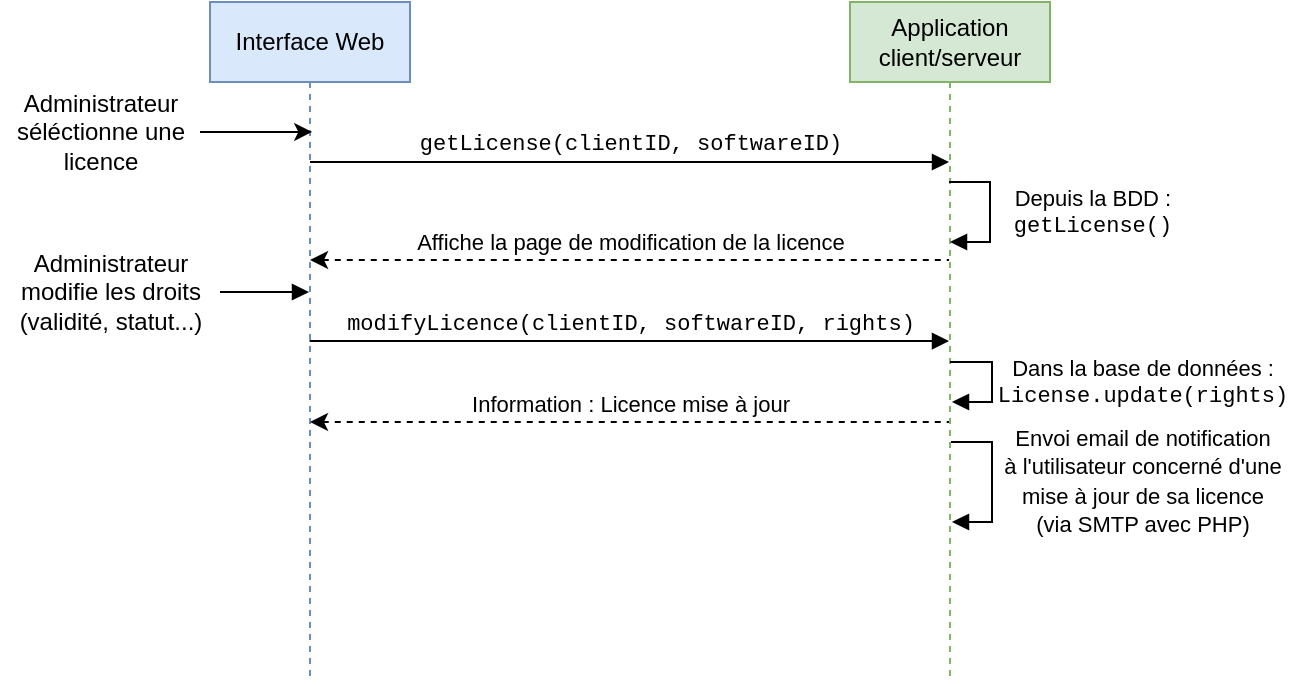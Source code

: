 <mxfile version="15.9.4" type="device"><diagram id="-8dWaaFzq-g_HXFZ4Dxi" name="Page-1"><mxGraphModel dx="813" dy="439" grid="1" gridSize="10" guides="1" tooltips="1" connect="1" arrows="1" fold="1" page="1" pageScale="1" pageWidth="827" pageHeight="1169" math="0" shadow="0"><root><mxCell id="0"/><mxCell id="1" parent="0"/><mxCell id="QlFLw1PHINP2Wm5eOb3S-1" value="Interface Web" style="shape=umlLifeline;perimeter=lifelinePerimeter;whiteSpace=wrap;html=1;container=1;collapsible=0;recursiveResize=0;outlineConnect=0;fillColor=#dae8fc;strokeColor=#6c8ebf;" vertex="1" parent="1"><mxGeometry x="185" y="60" width="100" height="340" as="geometry"/></mxCell><mxCell id="QlFLw1PHINP2Wm5eOb3S-2" value="modifyLicence(clientID, softwareID, rights)" style="html=1;verticalAlign=bottom;endArrow=block;rounded=0;fontFamily=Courier New;startArrow=none;startFill=0;endFill=1;" edge="1" parent="QlFLw1PHINP2Wm5eOb3S-1"><mxGeometry width="80" relative="1" as="geometry"><mxPoint x="49.81" y="169.52" as="sourcePoint"/><mxPoint x="369.5" y="169.52" as="targetPoint"/><Array as="points"><mxPoint x="110" y="169.52"/><mxPoint x="270" y="169.52"/></Array></mxGeometry></mxCell><mxCell id="QlFLw1PHINP2Wm5eOb3S-3" value="&lt;div&gt;Application&lt;/div&gt;&lt;div&gt;client/serveur&lt;/div&gt;" style="shape=umlLifeline;perimeter=lifelinePerimeter;whiteSpace=wrap;html=1;container=1;collapsible=0;recursiveResize=0;outlineConnect=0;fillColor=#d5e8d4;strokeColor=#82b366;" vertex="1" parent="1"><mxGeometry x="505" y="60" width="100" height="340" as="geometry"/></mxCell><mxCell id="QlFLw1PHINP2Wm5eOb3S-4" value="&lt;div&gt;&lt;font face=&quot;Helvetica&quot;&gt;Depuis la BDD :&lt;/font&gt;&lt;/div&gt;&lt;div&gt;getLicense()&lt;br&gt;&lt;/div&gt;" style="edgeStyle=orthogonalEdgeStyle;html=1;align=center;spacingLeft=2;endArrow=block;rounded=0;fontFamily=Courier New;" edge="1" parent="QlFLw1PHINP2Wm5eOb3S-3"><mxGeometry x="0.008" y="50" relative="1" as="geometry"><mxPoint x="49.5" y="90" as="sourcePoint"/><Array as="points"><mxPoint x="70" y="90"/><mxPoint x="70" y="120"/><mxPoint x="50" y="120"/></Array><mxPoint x="50" y="120" as="targetPoint"/><mxPoint as="offset"/></mxGeometry></mxCell><mxCell id="QlFLw1PHINP2Wm5eOb3S-5" value="&lt;div&gt;&lt;font face=&quot;Helvetica&quot;&gt;Envoi email de notification&lt;/font&gt;&lt;/div&gt;&lt;div&gt;&lt;font face=&quot;Helvetica&quot;&gt;à l'utilisateur concerné d'une&lt;/font&gt;&lt;/div&gt;&lt;div&gt;&lt;font face=&quot;Helvetica&quot;&gt;mise à jour de sa licence&lt;br&gt;&lt;/font&gt;&lt;/div&gt;&lt;div&gt;&lt;font face=&quot;Helvetica&quot;&gt;(via SMTP avec PHP)&lt;br&gt;&lt;/font&gt;&lt;/div&gt;" style="edgeStyle=orthogonalEdgeStyle;html=1;align=center;spacingLeft=2;endArrow=block;rounded=0;fontFamily=Courier New;" edge="1" parent="QlFLw1PHINP2Wm5eOb3S-3"><mxGeometry x="0.007" y="74" relative="1" as="geometry"><mxPoint x="50.47" y="220" as="sourcePoint"/><Array as="points"><mxPoint x="71" y="220"/><mxPoint x="71" y="260"/><mxPoint x="51" y="260"/></Array><mxPoint x="51" y="260" as="targetPoint"/><mxPoint as="offset"/></mxGeometry></mxCell><mxCell id="QlFLw1PHINP2Wm5eOb3S-6" value="&lt;div align=&quot;center&quot;&gt;&lt;font face=&quot;Helvetica&quot;&gt;Dans la base de données :&lt;/font&gt;&lt;/div&gt;&lt;div align=&quot;center&quot;&gt;License.update(rights)&lt;/div&gt;" style="edgeStyle=orthogonalEdgeStyle;html=1;align=center;spacingLeft=2;endArrow=block;rounded=0;fontFamily=Courier New;" edge="1" parent="QlFLw1PHINP2Wm5eOb3S-3"><mxGeometry x="0.016" y="74" relative="1" as="geometry"><mxPoint x="50.0" y="180" as="sourcePoint"/><Array as="points"><mxPoint x="71" y="180"/><mxPoint x="71" y="200"/><mxPoint x="51" y="200"/></Array><mxPoint x="51" y="200" as="targetPoint"/><mxPoint as="offset"/></mxGeometry></mxCell><mxCell id="QlFLw1PHINP2Wm5eOb3S-7" value="&lt;font face=&quot;Courier New&quot;&gt;getLicense(clientID, softwareID)&lt;br&gt;&lt;/font&gt;" style="html=1;verticalAlign=bottom;endArrow=block;rounded=0;" edge="1" parent="1" source="QlFLw1PHINP2Wm5eOb3S-1" target="QlFLw1PHINP2Wm5eOb3S-3"><mxGeometry width="80" relative="1" as="geometry"><mxPoint x="385" y="310" as="sourcePoint"/><mxPoint x="465" y="310" as="targetPoint"/><Array as="points"><mxPoint x="375" y="140"/></Array></mxGeometry></mxCell><mxCell id="QlFLw1PHINP2Wm5eOb3S-8" value="Affiche la page de modification de la licence" style="html=1;verticalAlign=bottom;endArrow=none;rounded=0;fontFamily=Helvetica;endFill=0;dashed=1;startArrow=classic;startFill=1;" edge="1" parent="1"><mxGeometry width="80" relative="1" as="geometry"><mxPoint x="235.024" y="189" as="sourcePoint"/><mxPoint x="554.5" y="189" as="targetPoint"/><Array as="points"><mxPoint x="425" y="189"/><mxPoint x="495" y="189"/></Array></mxGeometry></mxCell><mxCell id="QlFLw1PHINP2Wm5eOb3S-9" style="edgeStyle=orthogonalEdgeStyle;rounded=0;jumpSize=6;orthogonalLoop=1;jettySize=auto;html=1;entryX=0.511;entryY=0.191;entryDx=0;entryDy=0;entryPerimeter=0;fontFamily=Courier New;startArrow=none;startFill=0;endArrow=classic;endFill=1;strokeWidth=1;" edge="1" parent="1" source="QlFLw1PHINP2Wm5eOb3S-10" target="QlFLw1PHINP2Wm5eOb3S-1"><mxGeometry relative="1" as="geometry"/></mxCell><mxCell id="QlFLw1PHINP2Wm5eOb3S-10" value="&lt;div&gt;Administrateur&lt;/div&gt;&lt;div&gt;séléctionne une&lt;/div&gt;&lt;div&gt;licence&lt;br&gt;&lt;/div&gt;" style="text;html=1;align=center;verticalAlign=middle;resizable=0;points=[];autosize=1;strokeColor=none;fillColor=none;fontFamily=Helvetica;" vertex="1" parent="1"><mxGeometry x="80" y="100" width="100" height="50" as="geometry"/></mxCell><mxCell id="QlFLw1PHINP2Wm5eOb3S-11" style="edgeStyle=orthogonalEdgeStyle;rounded=0;jumpSize=6;orthogonalLoop=1;jettySize=auto;html=1;fontFamily=Helvetica;startArrow=none;startFill=0;endArrow=block;endFill=1;strokeWidth=1;" edge="1" parent="1" source="QlFLw1PHINP2Wm5eOb3S-12" target="QlFLw1PHINP2Wm5eOb3S-1"><mxGeometry relative="1" as="geometry"><Array as="points"><mxPoint x="215" y="210"/><mxPoint x="215" y="210"/></Array></mxGeometry></mxCell><mxCell id="QlFLw1PHINP2Wm5eOb3S-12" value="&lt;div&gt;Administrateur&lt;/div&gt;&lt;div&gt;modifie les droits&lt;/div&gt;&lt;div&gt;(validité, statut...)&lt;br&gt;&lt;/div&gt;" style="text;html=1;align=center;verticalAlign=middle;resizable=0;points=[];autosize=1;strokeColor=none;fillColor=none;fontFamily=Helvetica;" vertex="1" parent="1"><mxGeometry x="80" y="180" width="110" height="50" as="geometry"/></mxCell><mxCell id="QlFLw1PHINP2Wm5eOb3S-13" value="Information : Licence mise à jour" style="html=1;verticalAlign=bottom;endArrow=none;rounded=0;fontFamily=Helvetica;endFill=0;dashed=1;startArrow=classic;startFill=1;" edge="1" parent="1" source="QlFLw1PHINP2Wm5eOb3S-1" target="QlFLw1PHINP2Wm5eOb3S-3"><mxGeometry width="80" relative="1" as="geometry"><mxPoint x="240.004" y="270" as="sourcePoint"/><mxPoint x="559.48" y="270" as="targetPoint"/><Array as="points"><mxPoint x="429.98" y="270"/><mxPoint x="499.98" y="270"/></Array></mxGeometry></mxCell></root></mxGraphModel></diagram></mxfile>